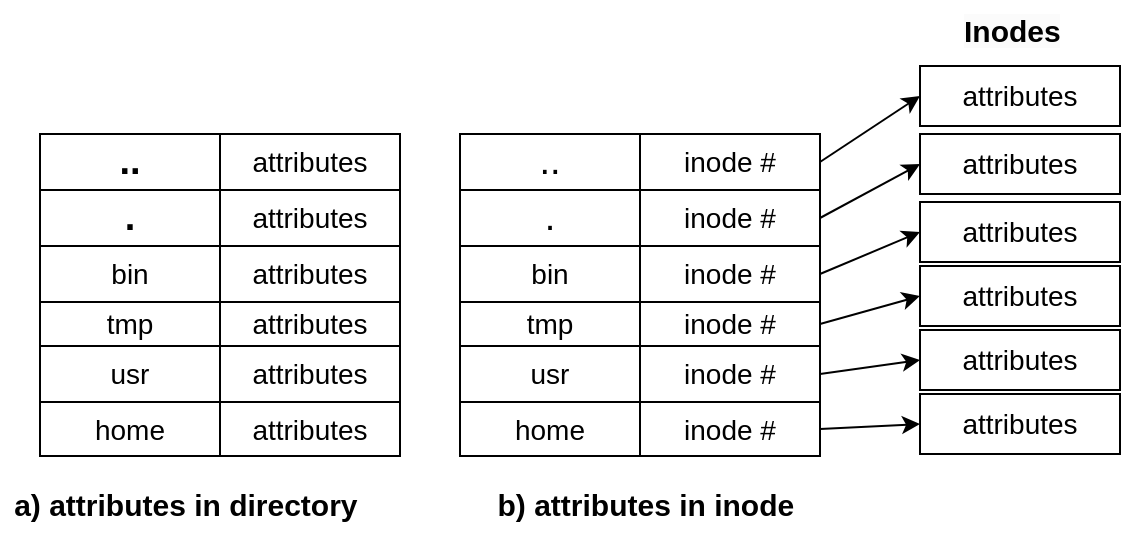 <mxfile version="20.8.16" type="device"><diagram name="Page-1" id="OBGXCKF4AkSs_8H1eTlL"><mxGraphModel dx="1010" dy="738" grid="1" gridSize="10" guides="1" tooltips="1" connect="1" arrows="1" fold="1" page="1" pageScale="1" pageWidth="850" pageHeight="1100" math="0" shadow="0"><root><mxCell id="0"/><mxCell id="1" parent="0"/><mxCell id="ZygmRbhs1ueS7AYTh7N2-17" value="" style="shape=table;startSize=0;container=1;collapsible=0;childLayout=tableLayout;" vertex="1" parent="1"><mxGeometry x="150" y="240" width="180" height="161" as="geometry"/></mxCell><mxCell id="ZygmRbhs1ueS7AYTh7N2-69" style="shape=tableRow;horizontal=0;startSize=0;swimlaneHead=0;swimlaneBody=0;strokeColor=inherit;top=0;left=0;bottom=0;right=0;collapsible=0;dropTarget=0;fillColor=none;points=[[0,0.5],[1,0.5]];portConstraint=eastwest;" vertex="1" parent="ZygmRbhs1ueS7AYTh7N2-17"><mxGeometry width="180" height="28" as="geometry"/></mxCell><mxCell id="ZygmRbhs1ueS7AYTh7N2-70" value=".." style="shape=partialRectangle;html=1;whiteSpace=wrap;connectable=0;strokeColor=inherit;overflow=hidden;fillColor=none;top=0;left=0;bottom=0;right=0;pointerEvents=1;fontSize=19;fontStyle=1" vertex="1" parent="ZygmRbhs1ueS7AYTh7N2-69"><mxGeometry width="90" height="28" as="geometry"><mxRectangle width="90" height="28" as="alternateBounds"/></mxGeometry></mxCell><mxCell id="ZygmRbhs1ueS7AYTh7N2-71" value="attributes" style="shape=partialRectangle;html=1;whiteSpace=wrap;connectable=0;strokeColor=inherit;overflow=hidden;fillColor=none;top=0;left=0;bottom=0;right=0;pointerEvents=1;fontSize=14;" vertex="1" parent="ZygmRbhs1ueS7AYTh7N2-69"><mxGeometry x="90" width="90" height="28" as="geometry"><mxRectangle width="90" height="28" as="alternateBounds"/></mxGeometry></mxCell><mxCell id="ZygmRbhs1ueS7AYTh7N2-72" style="shape=tableRow;horizontal=0;startSize=0;swimlaneHead=0;swimlaneBody=0;strokeColor=inherit;top=0;left=0;bottom=0;right=0;collapsible=0;dropTarget=0;fillColor=none;points=[[0,0.5],[1,0.5]];portConstraint=eastwest;" vertex="1" parent="ZygmRbhs1ueS7AYTh7N2-17"><mxGeometry y="28" width="180" height="28" as="geometry"/></mxCell><mxCell id="ZygmRbhs1ueS7AYTh7N2-73" value="." style="shape=partialRectangle;html=1;whiteSpace=wrap;connectable=0;strokeColor=inherit;overflow=hidden;fillColor=none;top=0;left=0;bottom=0;right=0;pointerEvents=1;fontSize=19;fontStyle=1" vertex="1" parent="ZygmRbhs1ueS7AYTh7N2-72"><mxGeometry width="90" height="28" as="geometry"><mxRectangle width="90" height="28" as="alternateBounds"/></mxGeometry></mxCell><mxCell id="ZygmRbhs1ueS7AYTh7N2-74" value="attributes" style="shape=partialRectangle;html=1;whiteSpace=wrap;connectable=0;strokeColor=inherit;overflow=hidden;fillColor=none;top=0;left=0;bottom=0;right=0;pointerEvents=1;fontSize=14;" vertex="1" parent="ZygmRbhs1ueS7AYTh7N2-72"><mxGeometry x="90" width="90" height="28" as="geometry"><mxRectangle width="90" height="28" as="alternateBounds"/></mxGeometry></mxCell><mxCell id="ZygmRbhs1ueS7AYTh7N2-18" value="" style="shape=tableRow;horizontal=0;startSize=0;swimlaneHead=0;swimlaneBody=0;strokeColor=inherit;top=0;left=0;bottom=0;right=0;collapsible=0;dropTarget=0;fillColor=none;points=[[0,0.5],[1,0.5]];portConstraint=eastwest;" vertex="1" parent="ZygmRbhs1ueS7AYTh7N2-17"><mxGeometry y="56" width="180" height="28" as="geometry"/></mxCell><mxCell id="ZygmRbhs1ueS7AYTh7N2-19" value="bin" style="shape=partialRectangle;html=1;whiteSpace=wrap;connectable=0;strokeColor=inherit;overflow=hidden;fillColor=none;top=0;left=0;bottom=0;right=0;pointerEvents=1;fontSize=14;" vertex="1" parent="ZygmRbhs1ueS7AYTh7N2-18"><mxGeometry width="90" height="28" as="geometry"><mxRectangle width="90" height="28" as="alternateBounds"/></mxGeometry></mxCell><mxCell id="ZygmRbhs1ueS7AYTh7N2-20" value="attributes" style="shape=partialRectangle;html=1;whiteSpace=wrap;connectable=0;strokeColor=inherit;overflow=hidden;fillColor=none;top=0;left=0;bottom=0;right=0;pointerEvents=1;fontSize=14;" vertex="1" parent="ZygmRbhs1ueS7AYTh7N2-18"><mxGeometry x="90" width="90" height="28" as="geometry"><mxRectangle width="90" height="28" as="alternateBounds"/></mxGeometry></mxCell><mxCell id="ZygmRbhs1ueS7AYTh7N2-21" value="" style="shape=tableRow;horizontal=0;startSize=0;swimlaneHead=0;swimlaneBody=0;strokeColor=inherit;top=0;left=0;bottom=0;right=0;collapsible=0;dropTarget=0;fillColor=none;points=[[0,0.5],[1,0.5]];portConstraint=eastwest;" vertex="1" parent="ZygmRbhs1ueS7AYTh7N2-17"><mxGeometry y="84" width="180" height="22" as="geometry"/></mxCell><mxCell id="ZygmRbhs1ueS7AYTh7N2-22" value="tmp" style="shape=partialRectangle;html=1;whiteSpace=wrap;connectable=0;strokeColor=inherit;overflow=hidden;fillColor=none;top=0;left=0;bottom=0;right=0;pointerEvents=1;fontSize=14;" vertex="1" parent="ZygmRbhs1ueS7AYTh7N2-21"><mxGeometry width="90" height="22" as="geometry"><mxRectangle width="90" height="22" as="alternateBounds"/></mxGeometry></mxCell><mxCell id="ZygmRbhs1ueS7AYTh7N2-23" value="attributes" style="shape=partialRectangle;html=1;whiteSpace=wrap;connectable=0;strokeColor=inherit;overflow=hidden;fillColor=none;top=0;left=0;bottom=0;right=0;pointerEvents=1;fontSize=14;" vertex="1" parent="ZygmRbhs1ueS7AYTh7N2-21"><mxGeometry x="90" width="90" height="22" as="geometry"><mxRectangle width="90" height="22" as="alternateBounds"/></mxGeometry></mxCell><mxCell id="ZygmRbhs1ueS7AYTh7N2-24" value="" style="shape=tableRow;horizontal=0;startSize=0;swimlaneHead=0;swimlaneBody=0;strokeColor=inherit;top=0;left=0;bottom=0;right=0;collapsible=0;dropTarget=0;fillColor=none;points=[[0,0.5],[1,0.5]];portConstraint=eastwest;" vertex="1" parent="ZygmRbhs1ueS7AYTh7N2-17"><mxGeometry y="106" width="180" height="28" as="geometry"/></mxCell><mxCell id="ZygmRbhs1ueS7AYTh7N2-25" value="usr" style="shape=partialRectangle;html=1;whiteSpace=wrap;connectable=0;strokeColor=inherit;overflow=hidden;fillColor=none;top=0;left=0;bottom=0;right=0;pointerEvents=1;fontSize=14;" vertex="1" parent="ZygmRbhs1ueS7AYTh7N2-24"><mxGeometry width="90" height="28" as="geometry"><mxRectangle width="90" height="28" as="alternateBounds"/></mxGeometry></mxCell><mxCell id="ZygmRbhs1ueS7AYTh7N2-26" value="attributes" style="shape=partialRectangle;html=1;whiteSpace=wrap;connectable=0;strokeColor=inherit;overflow=hidden;fillColor=none;top=0;left=0;bottom=0;right=0;pointerEvents=1;fontSize=14;" vertex="1" parent="ZygmRbhs1ueS7AYTh7N2-24"><mxGeometry x="90" width="90" height="28" as="geometry"><mxRectangle width="90" height="28" as="alternateBounds"/></mxGeometry></mxCell><mxCell id="ZygmRbhs1ueS7AYTh7N2-27" value="" style="shape=tableRow;horizontal=0;startSize=0;swimlaneHead=0;swimlaneBody=0;strokeColor=inherit;top=0;left=0;bottom=0;right=0;collapsible=0;dropTarget=0;fillColor=none;points=[[0,0.5],[1,0.5]];portConstraint=eastwest;" vertex="1" parent="ZygmRbhs1ueS7AYTh7N2-17"><mxGeometry y="134" width="180" height="27" as="geometry"/></mxCell><mxCell id="ZygmRbhs1ueS7AYTh7N2-28" value="home" style="shape=partialRectangle;html=1;whiteSpace=wrap;connectable=0;strokeColor=inherit;overflow=hidden;fillColor=none;top=0;left=0;bottom=0;right=0;pointerEvents=1;fontSize=14;" vertex="1" parent="ZygmRbhs1ueS7AYTh7N2-27"><mxGeometry width="90" height="27" as="geometry"><mxRectangle width="90" height="27" as="alternateBounds"/></mxGeometry></mxCell><mxCell id="ZygmRbhs1ueS7AYTh7N2-29" value="attributes" style="shape=partialRectangle;html=1;whiteSpace=wrap;connectable=0;strokeColor=inherit;overflow=hidden;fillColor=none;top=0;left=0;bottom=0;right=0;pointerEvents=1;fontSize=14;" vertex="1" parent="ZygmRbhs1ueS7AYTh7N2-27"><mxGeometry x="90" width="90" height="27" as="geometry"><mxRectangle width="90" height="27" as="alternateBounds"/></mxGeometry></mxCell><mxCell id="ZygmRbhs1ueS7AYTh7N2-44" value="" style="shape=table;startSize=0;container=1;collapsible=0;childLayout=tableLayout;" vertex="1" parent="1"><mxGeometry x="360" y="240" width="180" height="161" as="geometry"/></mxCell><mxCell id="ZygmRbhs1ueS7AYTh7N2-75" style="shape=tableRow;horizontal=0;startSize=0;swimlaneHead=0;swimlaneBody=0;strokeColor=inherit;top=0;left=0;bottom=0;right=0;collapsible=0;dropTarget=0;fillColor=none;points=[[0,0.5],[1,0.5]];portConstraint=eastwest;" vertex="1" parent="ZygmRbhs1ueS7AYTh7N2-44"><mxGeometry width="180" height="28" as="geometry"/></mxCell><mxCell id="ZygmRbhs1ueS7AYTh7N2-76" value=".." style="shape=partialRectangle;html=1;whiteSpace=wrap;connectable=0;strokeColor=inherit;overflow=hidden;fillColor=none;top=0;left=0;bottom=0;right=0;pointerEvents=1;fontSize=19;" vertex="1" parent="ZygmRbhs1ueS7AYTh7N2-75"><mxGeometry width="90" height="28" as="geometry"><mxRectangle width="90" height="28" as="alternateBounds"/></mxGeometry></mxCell><mxCell id="ZygmRbhs1ueS7AYTh7N2-77" value="inode #" style="shape=partialRectangle;html=1;whiteSpace=wrap;connectable=0;strokeColor=inherit;overflow=hidden;fillColor=none;top=0;left=0;bottom=0;right=0;pointerEvents=1;fontSize=14;" vertex="1" parent="ZygmRbhs1ueS7AYTh7N2-75"><mxGeometry x="90" width="90" height="28" as="geometry"><mxRectangle width="90" height="28" as="alternateBounds"/></mxGeometry></mxCell><mxCell id="ZygmRbhs1ueS7AYTh7N2-78" style="shape=tableRow;horizontal=0;startSize=0;swimlaneHead=0;swimlaneBody=0;strokeColor=inherit;top=0;left=0;bottom=0;right=0;collapsible=0;dropTarget=0;fillColor=none;points=[[0,0.5],[1,0.5]];portConstraint=eastwest;" vertex="1" parent="ZygmRbhs1ueS7AYTh7N2-44"><mxGeometry y="28" width="180" height="28" as="geometry"/></mxCell><mxCell id="ZygmRbhs1ueS7AYTh7N2-79" value="." style="shape=partialRectangle;html=1;whiteSpace=wrap;connectable=0;strokeColor=inherit;overflow=hidden;fillColor=none;top=0;left=0;bottom=0;right=0;pointerEvents=1;fontSize=19;" vertex="1" parent="ZygmRbhs1ueS7AYTh7N2-78"><mxGeometry width="90" height="28" as="geometry"><mxRectangle width="90" height="28" as="alternateBounds"/></mxGeometry></mxCell><mxCell id="ZygmRbhs1ueS7AYTh7N2-80" value="inode #" style="shape=partialRectangle;html=1;whiteSpace=wrap;connectable=0;strokeColor=inherit;overflow=hidden;fillColor=none;top=0;left=0;bottom=0;right=0;pointerEvents=1;fontSize=14;" vertex="1" parent="ZygmRbhs1ueS7AYTh7N2-78"><mxGeometry x="90" width="90" height="28" as="geometry"><mxRectangle width="90" height="28" as="alternateBounds"/></mxGeometry></mxCell><mxCell id="ZygmRbhs1ueS7AYTh7N2-45" value="" style="shape=tableRow;horizontal=0;startSize=0;swimlaneHead=0;swimlaneBody=0;strokeColor=inherit;top=0;left=0;bottom=0;right=0;collapsible=0;dropTarget=0;fillColor=none;points=[[0,0.5],[1,0.5]];portConstraint=eastwest;" vertex="1" parent="ZygmRbhs1ueS7AYTh7N2-44"><mxGeometry y="56" width="180" height="28" as="geometry"/></mxCell><mxCell id="ZygmRbhs1ueS7AYTh7N2-46" value="bin" style="shape=partialRectangle;html=1;whiteSpace=wrap;connectable=0;strokeColor=inherit;overflow=hidden;fillColor=none;top=0;left=0;bottom=0;right=0;pointerEvents=1;fontSize=14;" vertex="1" parent="ZygmRbhs1ueS7AYTh7N2-45"><mxGeometry width="90" height="28" as="geometry"><mxRectangle width="90" height="28" as="alternateBounds"/></mxGeometry></mxCell><mxCell id="ZygmRbhs1ueS7AYTh7N2-47" value="inode #" style="shape=partialRectangle;html=1;whiteSpace=wrap;connectable=0;strokeColor=inherit;overflow=hidden;fillColor=none;top=0;left=0;bottom=0;right=0;pointerEvents=1;fontSize=14;" vertex="1" parent="ZygmRbhs1ueS7AYTh7N2-45"><mxGeometry x="90" width="90" height="28" as="geometry"><mxRectangle width="90" height="28" as="alternateBounds"/></mxGeometry></mxCell><mxCell id="ZygmRbhs1ueS7AYTh7N2-48" value="" style="shape=tableRow;horizontal=0;startSize=0;swimlaneHead=0;swimlaneBody=0;strokeColor=inherit;top=0;left=0;bottom=0;right=0;collapsible=0;dropTarget=0;fillColor=none;points=[[0,0.5],[1,0.5]];portConstraint=eastwest;" vertex="1" parent="ZygmRbhs1ueS7AYTh7N2-44"><mxGeometry y="84" width="180" height="22" as="geometry"/></mxCell><mxCell id="ZygmRbhs1ueS7AYTh7N2-49" value="tmp" style="shape=partialRectangle;html=1;whiteSpace=wrap;connectable=0;strokeColor=inherit;overflow=hidden;fillColor=none;top=0;left=0;bottom=0;right=0;pointerEvents=1;fontSize=14;" vertex="1" parent="ZygmRbhs1ueS7AYTh7N2-48"><mxGeometry width="90" height="22" as="geometry"><mxRectangle width="90" height="22" as="alternateBounds"/></mxGeometry></mxCell><mxCell id="ZygmRbhs1ueS7AYTh7N2-50" value="inode #" style="shape=partialRectangle;html=1;whiteSpace=wrap;connectable=0;strokeColor=inherit;overflow=hidden;fillColor=none;top=0;left=0;bottom=0;right=0;pointerEvents=1;fontSize=14;" vertex="1" parent="ZygmRbhs1ueS7AYTh7N2-48"><mxGeometry x="90" width="90" height="22" as="geometry"><mxRectangle width="90" height="22" as="alternateBounds"/></mxGeometry></mxCell><mxCell id="ZygmRbhs1ueS7AYTh7N2-51" value="" style="shape=tableRow;horizontal=0;startSize=0;swimlaneHead=0;swimlaneBody=0;strokeColor=inherit;top=0;left=0;bottom=0;right=0;collapsible=0;dropTarget=0;fillColor=none;points=[[0,0.5],[1,0.5]];portConstraint=eastwest;" vertex="1" parent="ZygmRbhs1ueS7AYTh7N2-44"><mxGeometry y="106" width="180" height="28" as="geometry"/></mxCell><mxCell id="ZygmRbhs1ueS7AYTh7N2-52" value="usr" style="shape=partialRectangle;html=1;whiteSpace=wrap;connectable=0;strokeColor=inherit;overflow=hidden;fillColor=none;top=0;left=0;bottom=0;right=0;pointerEvents=1;fontSize=14;" vertex="1" parent="ZygmRbhs1ueS7AYTh7N2-51"><mxGeometry width="90" height="28" as="geometry"><mxRectangle width="90" height="28" as="alternateBounds"/></mxGeometry></mxCell><mxCell id="ZygmRbhs1ueS7AYTh7N2-53" value="inode #" style="shape=partialRectangle;html=1;whiteSpace=wrap;connectable=0;strokeColor=inherit;overflow=hidden;fillColor=none;top=0;left=0;bottom=0;right=0;pointerEvents=1;fontSize=14;" vertex="1" parent="ZygmRbhs1ueS7AYTh7N2-51"><mxGeometry x="90" width="90" height="28" as="geometry"><mxRectangle width="90" height="28" as="alternateBounds"/></mxGeometry></mxCell><mxCell id="ZygmRbhs1ueS7AYTh7N2-54" value="" style="shape=tableRow;horizontal=0;startSize=0;swimlaneHead=0;swimlaneBody=0;strokeColor=inherit;top=0;left=0;bottom=0;right=0;collapsible=0;dropTarget=0;fillColor=none;points=[[0,0.5],[1,0.5]];portConstraint=eastwest;" vertex="1" parent="ZygmRbhs1ueS7AYTh7N2-44"><mxGeometry y="134" width="180" height="27" as="geometry"/></mxCell><mxCell id="ZygmRbhs1ueS7AYTh7N2-55" value="home" style="shape=partialRectangle;html=1;whiteSpace=wrap;connectable=0;strokeColor=inherit;overflow=hidden;fillColor=none;top=0;left=0;bottom=0;right=0;pointerEvents=1;fontSize=14;" vertex="1" parent="ZygmRbhs1ueS7AYTh7N2-54"><mxGeometry width="90" height="27" as="geometry"><mxRectangle width="90" height="27" as="alternateBounds"/></mxGeometry></mxCell><mxCell id="ZygmRbhs1ueS7AYTh7N2-56" value="inode #" style="shape=partialRectangle;html=1;whiteSpace=wrap;connectable=0;strokeColor=inherit;overflow=hidden;fillColor=none;top=0;left=0;bottom=0;right=0;pointerEvents=1;fontSize=14;" vertex="1" parent="ZygmRbhs1ueS7AYTh7N2-54"><mxGeometry x="90" width="90" height="27" as="geometry"><mxRectangle width="90" height="27" as="alternateBounds"/></mxGeometry></mxCell><mxCell id="ZygmRbhs1ueS7AYTh7N2-58" value="attributes" style="rounded=0;whiteSpace=wrap;html=1;fontSize=14;" vertex="1" parent="1"><mxGeometry x="590" y="274" width="100" height="30" as="geometry"/></mxCell><mxCell id="ZygmRbhs1ueS7AYTh7N2-59" style="rounded=0;orthogonalLoop=1;jettySize=auto;html=1;exitX=1;exitY=0.5;exitDx=0;exitDy=0;entryX=0;entryY=0.5;entryDx=0;entryDy=0;fontSize=14;" edge="1" parent="1" source="ZygmRbhs1ueS7AYTh7N2-45" target="ZygmRbhs1ueS7AYTh7N2-58"><mxGeometry relative="1" as="geometry"/></mxCell><mxCell id="ZygmRbhs1ueS7AYTh7N2-60" value="attributes" style="rounded=0;whiteSpace=wrap;html=1;fontSize=14;" vertex="1" parent="1"><mxGeometry x="590" y="306" width="100" height="30" as="geometry"/></mxCell><mxCell id="ZygmRbhs1ueS7AYTh7N2-61" value="attributes" style="rounded=0;whiteSpace=wrap;html=1;fontSize=14;" vertex="1" parent="1"><mxGeometry x="590" y="338" width="100" height="30" as="geometry"/></mxCell><mxCell id="ZygmRbhs1ueS7AYTh7N2-62" value="attributes" style="rounded=0;whiteSpace=wrap;html=1;fontSize=14;" vertex="1" parent="1"><mxGeometry x="590" y="370" width="100" height="30" as="geometry"/></mxCell><mxCell id="ZygmRbhs1ueS7AYTh7N2-63" style="edgeStyle=none;rounded=0;orthogonalLoop=1;jettySize=auto;html=1;exitX=1;exitY=0.5;exitDx=0;exitDy=0;entryX=0;entryY=0.5;entryDx=0;entryDy=0;fontSize=14;" edge="1" parent="1" source="ZygmRbhs1ueS7AYTh7N2-48" target="ZygmRbhs1ueS7AYTh7N2-60"><mxGeometry relative="1" as="geometry"/></mxCell><mxCell id="ZygmRbhs1ueS7AYTh7N2-64" style="edgeStyle=none;rounded=0;orthogonalLoop=1;jettySize=auto;html=1;exitX=1;exitY=0.5;exitDx=0;exitDy=0;entryX=0;entryY=0.5;entryDx=0;entryDy=0;fontSize=14;" edge="1" parent="1" source="ZygmRbhs1ueS7AYTh7N2-51" target="ZygmRbhs1ueS7AYTh7N2-61"><mxGeometry relative="1" as="geometry"/></mxCell><mxCell id="ZygmRbhs1ueS7AYTh7N2-65" style="edgeStyle=none;rounded=0;orthogonalLoop=1;jettySize=auto;html=1;exitX=1;exitY=0.5;exitDx=0;exitDy=0;entryX=0;entryY=0.5;entryDx=0;entryDy=0;fontSize=14;" edge="1" parent="1" source="ZygmRbhs1ueS7AYTh7N2-54" target="ZygmRbhs1ueS7AYTh7N2-62"><mxGeometry relative="1" as="geometry"/></mxCell><mxCell id="ZygmRbhs1ueS7AYTh7N2-66" value="a) attributes in directory&amp;nbsp;" style="text;strokeColor=none;align=center;fillColor=none;html=1;verticalAlign=middle;whiteSpace=wrap;rounded=0;fontSize=15;fontStyle=1" vertex="1" parent="1"><mxGeometry x="130" y="410" width="190" height="30" as="geometry"/></mxCell><mxCell id="ZygmRbhs1ueS7AYTh7N2-67" value="b) attributes in inode&amp;nbsp;" style="text;strokeColor=none;align=center;fillColor=none;html=1;verticalAlign=middle;whiteSpace=wrap;rounded=0;fontSize=15;fontStyle=1" vertex="1" parent="1"><mxGeometry x="360" y="410" width="190" height="30" as="geometry"/></mxCell><mxCell id="ZygmRbhs1ueS7AYTh7N2-68" value="&lt;span style=&quot;color: rgb(0, 0, 0); font-family: Helvetica; font-size: 15px; font-style: normal; font-variant-ligatures: normal; font-variant-caps: normal; letter-spacing: normal; orphans: 2; text-align: center; text-indent: 0px; text-transform: none; widows: 2; word-spacing: 0px; -webkit-text-stroke-width: 0px; background-color: rgb(251, 251, 251); text-decoration-thickness: initial; text-decoration-style: initial; text-decoration-color: initial; float: none; display: inline !important;&quot;&gt;Inodes&lt;/span&gt;" style="text;whiteSpace=wrap;html=1;fontSize=15;fontStyle=1" vertex="1" parent="1"><mxGeometry x="610" y="173" width="80" height="40" as="geometry"/></mxCell><mxCell id="ZygmRbhs1ueS7AYTh7N2-85" value="attributes" style="rounded=0;whiteSpace=wrap;html=1;fontSize=14;" vertex="1" parent="1"><mxGeometry x="590" y="240" width="100" height="30" as="geometry"/></mxCell><mxCell id="ZygmRbhs1ueS7AYTh7N2-86" value="attributes" style="rounded=0;whiteSpace=wrap;html=1;fontSize=14;" vertex="1" parent="1"><mxGeometry x="590" y="206" width="100" height="30" as="geometry"/></mxCell><mxCell id="ZygmRbhs1ueS7AYTh7N2-87" style="edgeStyle=none;rounded=0;orthogonalLoop=1;jettySize=auto;html=1;exitX=1;exitY=0.5;exitDx=0;exitDy=0;entryX=0;entryY=0.5;entryDx=0;entryDy=0;fontSize=19;" edge="1" parent="1" source="ZygmRbhs1ueS7AYTh7N2-78" target="ZygmRbhs1ueS7AYTh7N2-85"><mxGeometry relative="1" as="geometry"/></mxCell><mxCell id="ZygmRbhs1ueS7AYTh7N2-88" style="edgeStyle=none;rounded=0;orthogonalLoop=1;jettySize=auto;html=1;exitX=1;exitY=0.5;exitDx=0;exitDy=0;entryX=0;entryY=0.5;entryDx=0;entryDy=0;fontSize=19;" edge="1" parent="1" source="ZygmRbhs1ueS7AYTh7N2-75" target="ZygmRbhs1ueS7AYTh7N2-86"><mxGeometry relative="1" as="geometry"/></mxCell></root></mxGraphModel></diagram></mxfile>